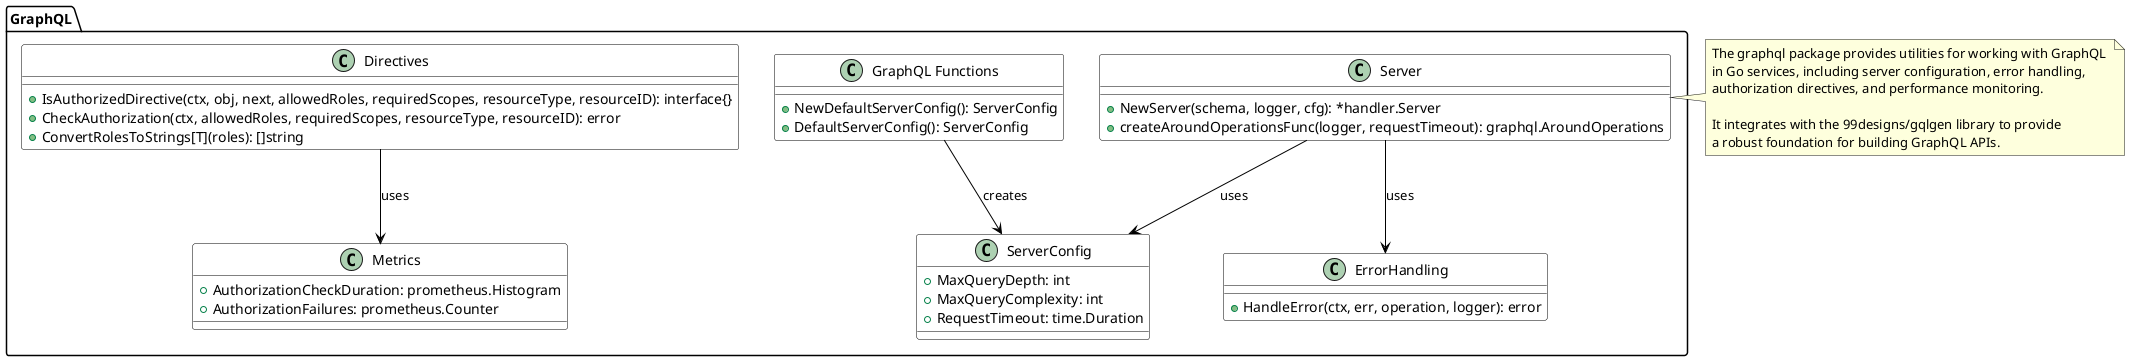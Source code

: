 @startuml GraphQL Component

skinparam componentStyle uml2
skinparam class {
  BackgroundColor White
  BorderColor Black
  ArrowColor Black
}

package "GraphQL" {
  class "ServerConfig" as ServerConfig {
    + MaxQueryDepth: int
    + MaxQueryComplexity: int
    + RequestTimeout: time.Duration
  }

  class "Server" as Server {
    + NewServer(schema, logger, cfg): *handler.Server
    + createAroundOperationsFunc(logger, requestTimeout): graphql.AroundOperations
  }

  class "Directives" as Directives {
    + IsAuthorizedDirective(ctx, obj, next, allowedRoles, requiredScopes, resourceType, resourceID): interface{}
    + CheckAuthorization(ctx, allowedRoles, requiredScopes, resourceType, resourceID): error
    + ConvertRolesToStrings[T](roles): []string
  }

  class "ErrorHandling" as ErrorHandling {
    + HandleError(ctx, err, operation, logger): error
  }

  class "Metrics" as Metrics {
    + AuthorizationCheckDuration: prometheus.Histogram
    + AuthorizationFailures: prometheus.Counter
  }

  class "GraphQL Functions" as GraphQLFunctions {
    + NewDefaultServerConfig(): ServerConfig
    + DefaultServerConfig(): ServerConfig
  }
}

Server --> ServerConfig: uses
Server --> ErrorHandling: uses
Directives --> Metrics: uses
GraphQLFunctions --> ServerConfig: creates

note right of Server
  The graphql package provides utilities for working with GraphQL 
  in Go services, including server configuration, error handling, 
  authorization directives, and performance monitoring.
  
  It integrates with the 99designs/gqlgen library to provide 
  a robust foundation for building GraphQL APIs.
end note

@enduml